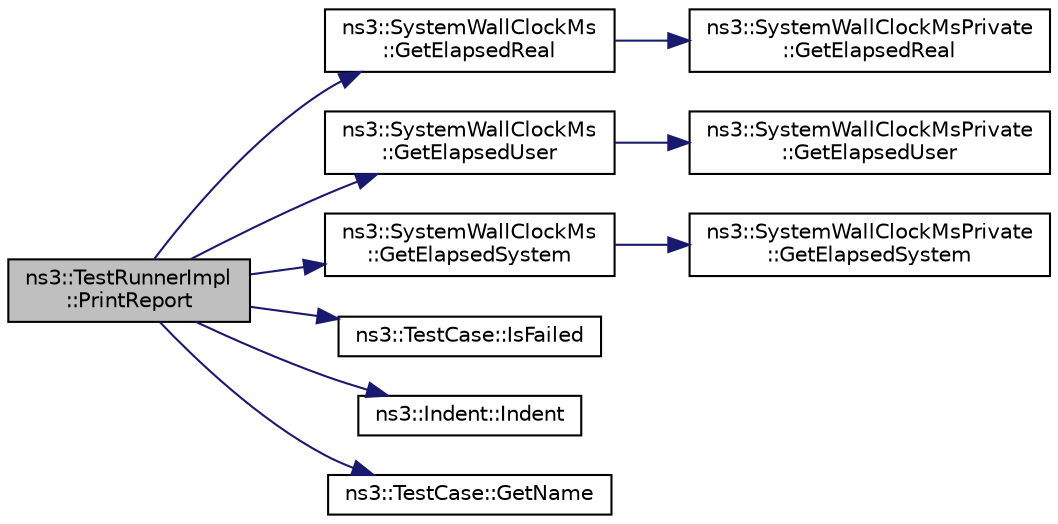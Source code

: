 digraph "ns3::TestRunnerImpl::PrintReport"
{
  edge [fontname="Helvetica",fontsize="10",labelfontname="Helvetica",labelfontsize="10"];
  node [fontname="Helvetica",fontsize="10",shape=record];
  rankdir="LR";
  Node1 [label="ns3::TestRunnerImpl\l::PrintReport",height=0.2,width=0.4,color="black", fillcolor="grey75", style="filled", fontcolor="black"];
  Node1 -> Node2 [color="midnightblue",fontsize="10",style="solid"];
  Node2 [label="ns3::SystemWallClockMs\l::GetElapsedReal",height=0.2,width=0.4,color="black", fillcolor="white", style="filled",URL="$dc/dd4/classns3_1_1SystemWallClockMs.html#a19caefe93d929c04e4e8675fa976f242"];
  Node2 -> Node3 [color="midnightblue",fontsize="10",style="solid"];
  Node3 [label="ns3::SystemWallClockMsPrivate\l::GetElapsedReal",height=0.2,width=0.4,color="black", fillcolor="white", style="filled",URL="$db/da6/classns3_1_1SystemWallClockMsPrivate.html#a4e6f5922cbceb522e762d41714ee1596"];
  Node1 -> Node4 [color="midnightblue",fontsize="10",style="solid"];
  Node4 [label="ns3::SystemWallClockMs\l::GetElapsedUser",height=0.2,width=0.4,color="black", fillcolor="white", style="filled",URL="$dc/dd4/classns3_1_1SystemWallClockMs.html#a36a7895909a4a7510f70d11a11def875"];
  Node4 -> Node5 [color="midnightblue",fontsize="10",style="solid"];
  Node5 [label="ns3::SystemWallClockMsPrivate\l::GetElapsedUser",height=0.2,width=0.4,color="black", fillcolor="white", style="filled",URL="$db/da6/classns3_1_1SystemWallClockMsPrivate.html#ad993444d1a5f9ba2d470a213522bf74d"];
  Node1 -> Node6 [color="midnightblue",fontsize="10",style="solid"];
  Node6 [label="ns3::SystemWallClockMs\l::GetElapsedSystem",height=0.2,width=0.4,color="black", fillcolor="white", style="filled",URL="$dc/dd4/classns3_1_1SystemWallClockMs.html#ad521c3c961769e7a8b214ea4c12ae018"];
  Node6 -> Node7 [color="midnightblue",fontsize="10",style="solid"];
  Node7 [label="ns3::SystemWallClockMsPrivate\l::GetElapsedSystem",height=0.2,width=0.4,color="black", fillcolor="white", style="filled",URL="$db/da6/classns3_1_1SystemWallClockMsPrivate.html#a97955fa27a609691d48576107d6d7705"];
  Node1 -> Node8 [color="midnightblue",fontsize="10",style="solid"];
  Node8 [label="ns3::TestCase::IsFailed",height=0.2,width=0.4,color="black", fillcolor="white", style="filled",URL="$dd/d88/classns3_1_1TestCase.html#a7b8273bd67aad00c3afe709628522576",tooltip="Check if any tests failed. "];
  Node1 -> Node9 [color="midnightblue",fontsize="10",style="solid"];
  Node9 [label="ns3::Indent::Indent",height=0.2,width=0.4,color="black", fillcolor="white", style="filled",URL="$d9/db3/structns3_1_1Indent.html#a5fb2e614877cc5eb4e5b755991711c5e"];
  Node1 -> Node10 [color="midnightblue",fontsize="10",style="solid"];
  Node10 [label="ns3::TestCase::GetName",height=0.2,width=0.4,color="black", fillcolor="white", style="filled",URL="$dd/d88/classns3_1_1TestCase.html#a28f7bb59669c24dae1c290fc17fc9b62"];
}
